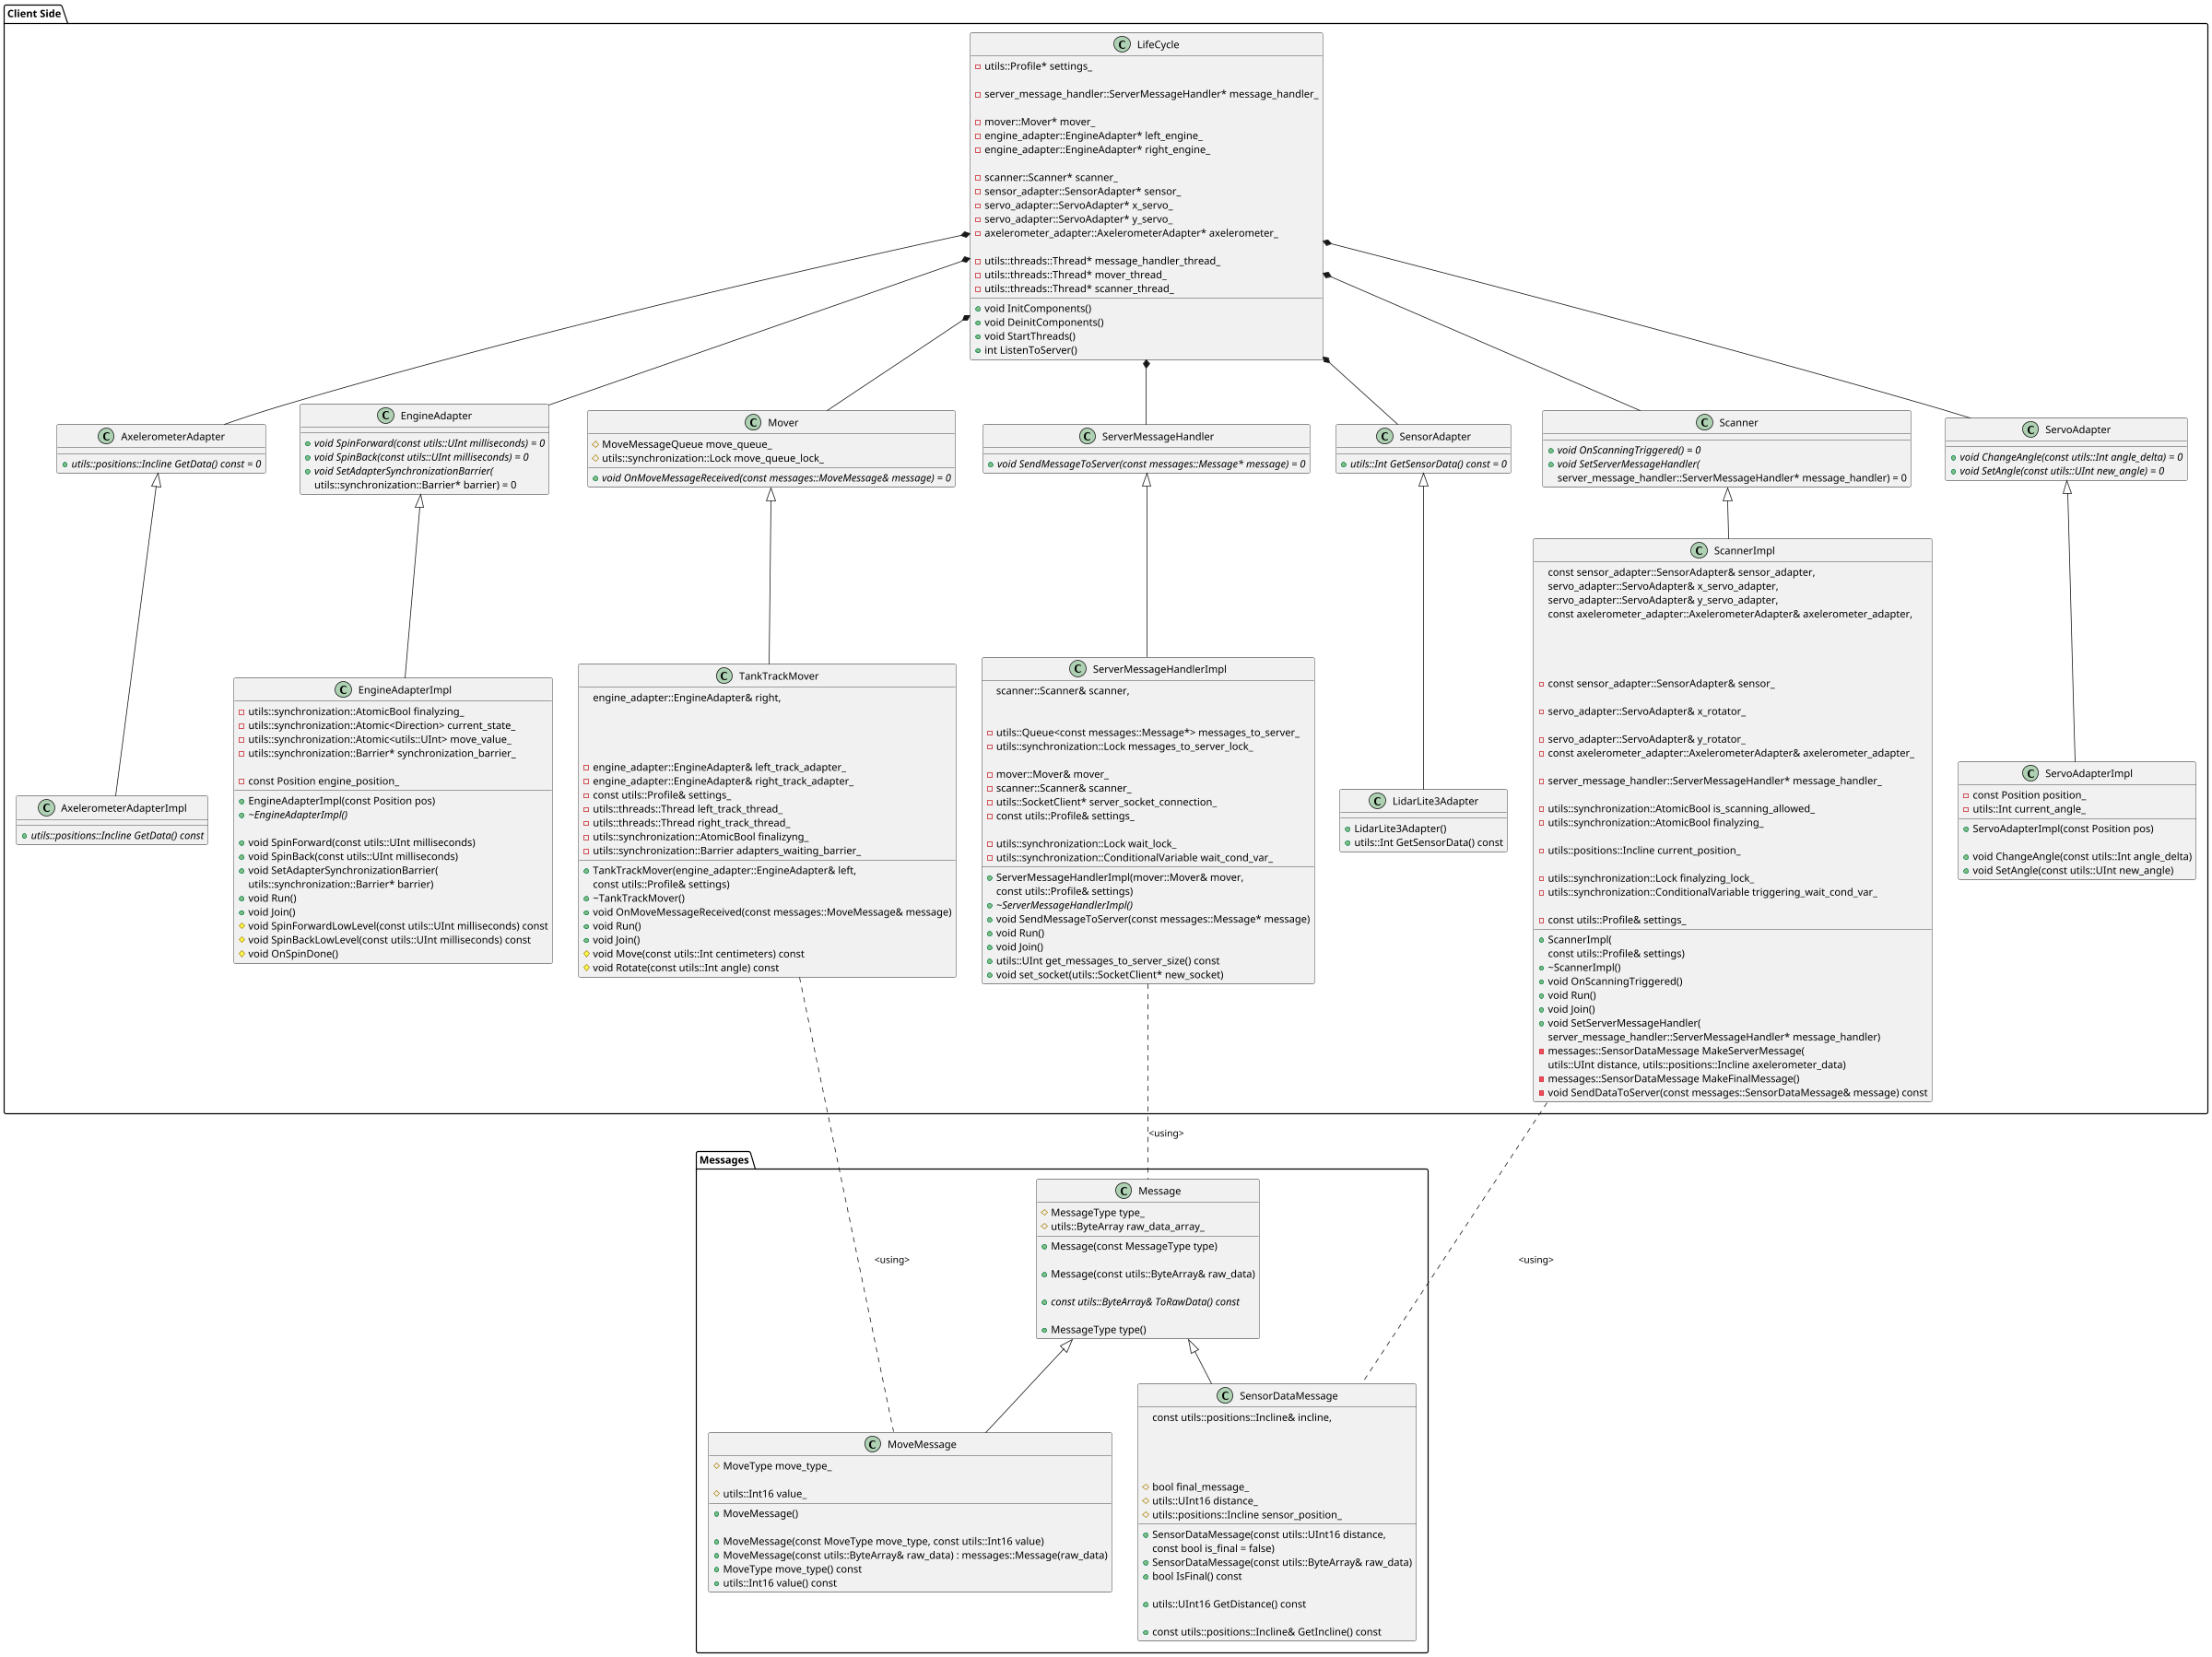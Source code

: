 @startuml

scale 2400*2000

' classes description

package "Client Side" {

class AxelerometerAdapterImpl {
 
  +{abstract} utils::positions::Incline GetData() const 
}


class EngineAdapterImpl {
 

  +EngineAdapterImpl(const Position pos)
  +{abstract} ~EngineAdapterImpl()

  +void SpinForward(const utils::UInt milliseconds) 
  +void SpinBack(const utils::UInt milliseconds) 
  +void SetAdapterSynchronizationBarrier(
      utils::synchronization::Barrier* barrier)
  +void Run() 
  +void Join() 

 
  #void SpinForwardLowLevel(const utils::UInt milliseconds) const
  #void SpinBackLowLevel(const utils::UInt milliseconds) const
  #void OnSpinDone()

 
  -utils::synchronization::AtomicBool finalyzing_
  -utils::synchronization::Atomic<Direction> current_state_
  -utils::synchronization::Atomic<utils::UInt> move_value_
  -utils::synchronization::Barrier* synchronization_barrier_

  -const Position engine_position_
}



class AxelerometerAdapter {
 
  +{abstract} utils::positions::Incline GetData() const = 0
}


class EngineAdapter {
 
  +{abstract} void SpinForward(const utils::UInt milliseconds) = 0
  +{abstract} void SpinBack(const utils::UInt milliseconds) = 0
  +{abstract} void SetAdapterSynchronizationBarrier(
      utils::synchronization::Barrier* barrier) = 0
}



class Mover {
 
  +{abstract} void OnMoveMessageReceived(const messages::MoveMessage& message) = 0

 
  #MoveMessageQueue move_queue_
  #utils::synchronization::Lock move_queue_lock_
}


class Scanner {
 
  +{abstract} void OnScanningTriggered() = 0
  +{abstract} void SetServerMessageHandler(
      server_message_handler::ServerMessageHandler* message_handler) = 0
}


class SensorAdapter {
 
  +{abstract} utils::Int GetSensorData() const = 0
}


class ServerMessageHandler {
 
  +{abstract} void SendMessageToServer(const messages::Message* message) = 0
}


class ServoAdapter {
 
  +{abstract} void ChangeAngle(const utils::Int angle_delta) = 0
  +{abstract} void SetAngle(const utils::UInt new_angle) = 0
}


class TankTrackMover {
 
  +TankTrackMover(engine_adapter::EngineAdapter& left,
                 engine_adapter::EngineAdapter& right,
                 const utils::Profile& settings)
  +~TankTrackMover()
  +void OnMoveMessageReceived(const messages::MoveMessage& message) 
  +void Run() 
  +void Join() 

 
  #void Move(const utils::Int centimeters) const
  #void Rotate(const utils::Int angle) const

 
  -engine_adapter::EngineAdapter& left_track_adapter_
  -engine_adapter::EngineAdapter& right_track_adapter_
  -const utils::Profile& settings_
  -utils::threads::Thread left_track_thread_
  -utils::threads::Thread right_track_thread_
  -utils::synchronization::AtomicBool finalizyng_
  -utils::synchronization::Barrier adapters_waiting_barrier_
}


class ScannerImpl {
 
  +ScannerImpl(
      const sensor_adapter::SensorAdapter& sensor_adapter,
      servo_adapter::ServoAdapter& x_servo_adapter,
      servo_adapter::ServoAdapter& y_servo_adapter,
      const axelerometer_adapter::AxelerometerAdapter& axelerometer_adapter,
      const utils::Profile& settings)
  +~ScannerImpl()
  +void OnScanningTriggered() 
  +void Run() 
  +void Join() 
  +void SetServerMessageHandler(
      server_message_handler::ServerMessageHandler* message_handler) 

 
  -messages::SensorDataMessage MakeServerMessage(
      utils::UInt distance, utils::positions::Incline axelerometer_data)
  -messages::SensorDataMessage MakeFinalMessage()
  -void SendDataToServer(const messages::SensorDataMessage& message) const

 
  -const sensor_adapter::SensorAdapter& sensor_
  
  -servo_adapter::ServoAdapter& x_rotator_
  
  -servo_adapter::ServoAdapter& y_rotator_
  -const axelerometer_adapter::AxelerometerAdapter& axelerometer_adapter_

  -server_message_handler::ServerMessageHandler* message_handler_

  -utils::synchronization::AtomicBool is_scanning_allowed_
  -utils::synchronization::AtomicBool finalyzing_

  -utils::positions::Incline current_position_

  -utils::synchronization::Lock finalyzing_lock_
  -utils::synchronization::ConditionalVariable triggering_wait_cond_var_

  -const utils::Profile& settings_
}

class LidarLite3Adapter {
 
  +LidarLite3Adapter()
  +utils::Int GetSensorData() const 
}


class ServerMessageHandlerImpl {
 
  +ServerMessageHandlerImpl(mover::Mover& mover,
                           scanner::Scanner& scanner,
                           const utils::Profile& settings)
  +{abstract} ~ServerMessageHandlerImpl()
  +void SendMessageToServer(const messages::Message* message) 
  +void Run() 
  +void Join() 

 
  -utils::Queue<const messages::Message*> messages_to_server_
  -utils::synchronization::Lock messages_to_server_lock_

  -mover::Mover& mover_
  -scanner::Scanner& scanner_
  ' TODO investigate testing without using of pointer
  -utils::SocketClient* server_socket_connection_
  -const utils::Profile& settings_

  -utils::synchronization::Lock wait_lock_
  -utils::synchronization::ConditionalVariable wait_cond_var_

 
  +utils::UInt get_messages_to_server_size() const
  +void set_socket(utils::SocketClient* new_socket)
}

class ServoAdapterImpl {
 

  +ServoAdapterImpl(const Position pos)

  +void ChangeAngle(const utils::Int angle_delta) 
  +void SetAngle(const utils::UInt new_angle) 

 
  -const Position position_
 -utils::Int current_angle_
}




class LifeCycle {
 
  +void InitComponents()
  +void DeinitComponents()
  +void StartThreads()
  +int ListenToServer()

 
  -utils::Profile* settings_

  -server_message_handler::ServerMessageHandler* message_handler_

  -mover::Mover* mover_
  ' For tank tracks need only 2 engines
  -engine_adapter::EngineAdapter* left_engine_
  -engine_adapter::EngineAdapter* right_engine_

  -scanner::Scanner* scanner_
  -sensor_adapter::SensorAdapter* sensor_
  ' Need 2 servo engines
  -servo_adapter::ServoAdapter* x_servo_
  -servo_adapter::ServoAdapter* y_servo_
  -axelerometer_adapter::AxelerometerAdapter* axelerometer_

  -utils::threads::Thread* message_handler_thread_
  -utils::threads::Thread* mover_thread_
  -utils::threads::Thread* scanner_thread_
}
}
package "Messages" {

class Message {
  
 
  +Message(const MessageType type) 

  +Message(const utils::ByteArray& raw_data)

  +{abstract} const utils::ByteArray& ToRawData() const 

  +MessageType type() 

 
  #MessageType type_
  #utils::ByteArray raw_data_array_
 }


class MoveMessage {
 
  +MoveMessage()

  +MoveMessage(const MoveType move_type, const utils::Int16 value)
  +MoveMessage(const utils::ByteArray& raw_data) : messages::Message(raw_data) 
 

 +MoveType move_type() const 
  +utils::Int16 value() const 

 
  #MoveType move_type_
  
  #utils::Int16 value_
 }


class SensorDataMessage {
 
  +SensorDataMessage(const utils::UInt16 distance,
                    const utils::positions::Incline& incline,
                    const bool is_final = false)
  +SensorDataMessage(const utils::ByteArray& raw_data)
  +bool IsFinal() const 

  +utils::UInt16 GetDistance() const

  +const utils::positions::Incline& GetIncline() const 

 
  #bool final_message_
  #utils::UInt16 distance_
  #utils::positions::Incline sensor_position_
} 


}

' relations

Message <|-- MoveMessage
Message <|-- SensorDataMessage

ScannerImpl .down. SensorDataMessage : <using>
TankTrackMover .down. MoveMessage : <using>
ServerMessageHandlerImpl .down. Message : <using>

LifeCycle *-- Scanner
LifeCycle *-- Mover
LifeCycle *-- SensorAdapter
LifeCycle *-- ServoAdapter
LifeCycle *-- AxelerometerAdapter
LifeCycle *-- EngineAdapter
LifeCycle *-down- ServerMessageHandler

Scanner <|-- ScannerImpl
Mover <|-- TankTrackMover
SensorAdapter <|-- LidarLite3Adapter
ServoAdapter <|-- ServoAdapterImpl
AxelerometerAdapter <|-- AxelerometerAdapterImpl
EngineAdapter <|-- EngineAdapterImpl
ServerMessageHandler <|-- ServerMessageHandlerImpl


@enduml
